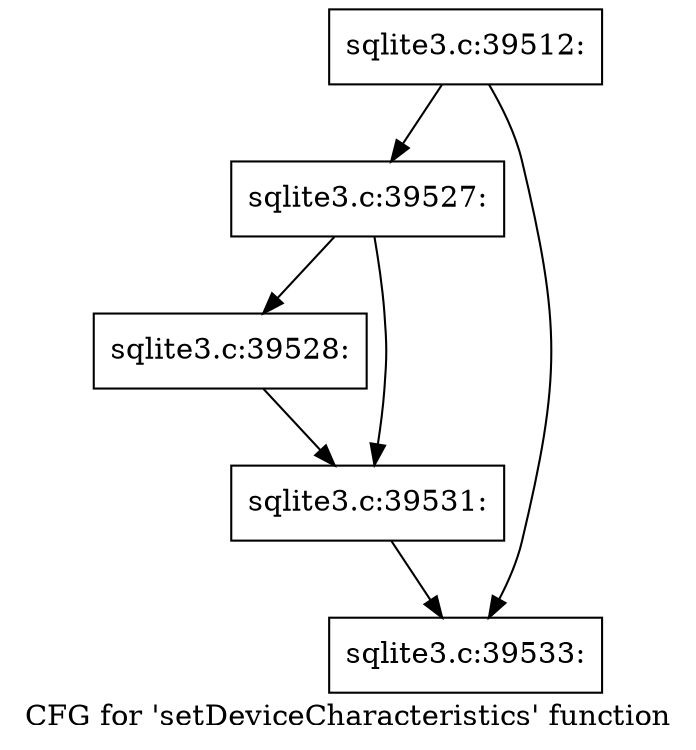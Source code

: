 digraph "CFG for 'setDeviceCharacteristics' function" {
	label="CFG for 'setDeviceCharacteristics' function";

	Node0x55c0f70ff270 [shape=record,label="{sqlite3.c:39512:}"];
	Node0x55c0f70ff270 -> Node0x55c0f7103ed0;
	Node0x55c0f70ff270 -> Node0x55c0f7103820;
	Node0x55c0f7103ed0 [shape=record,label="{sqlite3.c:39527:}"];
	Node0x55c0f7103ed0 -> Node0x55c0f71033b0;
	Node0x55c0f7103ed0 -> Node0x55c0f7104010;
	Node0x55c0f71033b0 [shape=record,label="{sqlite3.c:39528:}"];
	Node0x55c0f71033b0 -> Node0x55c0f7104010;
	Node0x55c0f7104010 [shape=record,label="{sqlite3.c:39531:}"];
	Node0x55c0f7104010 -> Node0x55c0f7103820;
	Node0x55c0f7103820 [shape=record,label="{sqlite3.c:39533:}"];
}
